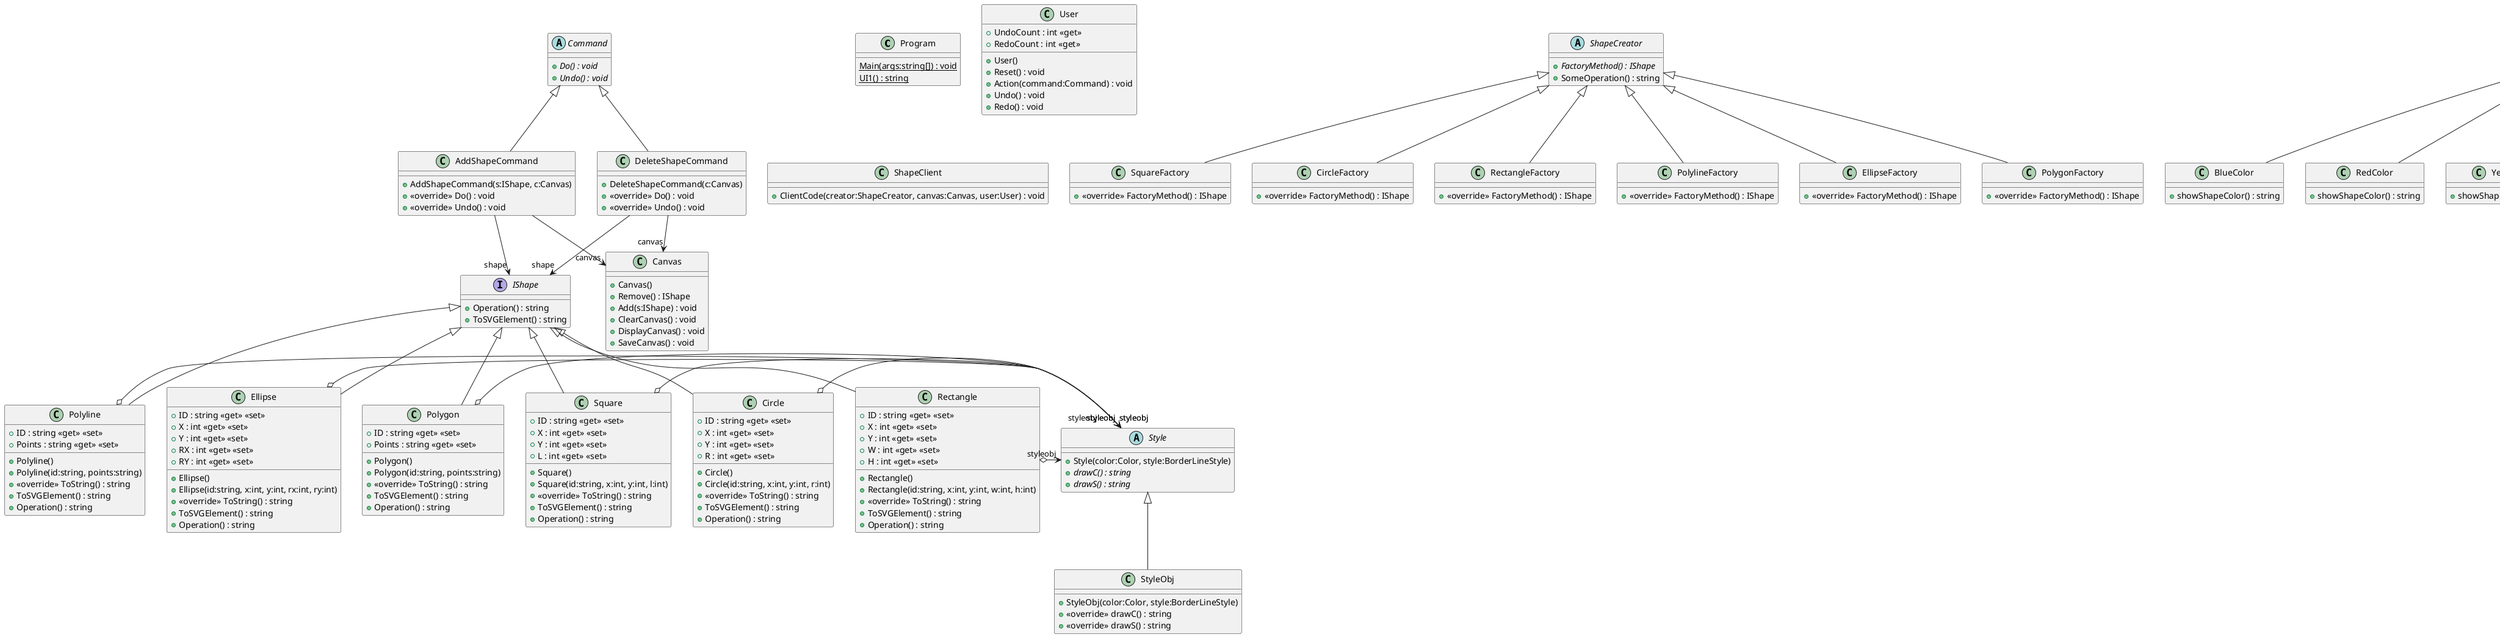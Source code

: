 @startuml
class Program {
    {static} Main(args:string[]) : void
    {static} UI1() : string
}
class Canvas {
    + Canvas()
    + Remove() : IShape
    + Add(s:IShape) : void
    + ClearCanvas() : void
    + DisplayCanvas() : void
    + SaveCanvas() : void
}
class User {
    + UndoCount : int <<get>>
    + RedoCount : int <<get>>
    + User()
    + Reset() : void
    + Action(command:Command) : void
    + Undo() : void
    + Redo() : void
}
abstract class Command {
    + {abstract} Do() : void
    + {abstract} Undo() : void
}
class AddShapeCommand {
    + AddShapeCommand(s:IShape, c:Canvas)
    + <<override>> Do() : void
    + <<override>> Undo() : void
}
class DeleteShapeCommand {
    + DeleteShapeCommand(c:Canvas)
    + <<override>> Do() : void
    + <<override>> Undo() : void
}
abstract class ShapeCreator {
    + {abstract} FactoryMethod() : IShape
    + SomeOperation() : string
}
class SquareFactory {
    + <<override>> FactoryMethod() : IShape
}
class CircleFactory {
    + <<override>> FactoryMethod() : IShape
}
class RectangleFactory {
    + <<override>> FactoryMethod() : IShape
}
class PolylineFactory {
    + <<override>> FactoryMethod() : IShape
}
class EllipseFactory {
    + <<override>> FactoryMethod() : IShape
}
class PolygonFactory {
    + <<override>> FactoryMethod() : IShape
}
interface IShape {
    + Operation() : string
    + ToSVGElement() : string
}
class Square {
    + ID : string <<get>> <<set>>
    + X : int <<get>> <<set>>
    + Y : int <<get>> <<set>>
    + L : int <<get>> <<set>>
    + Square()
    + Square(id:string, x:int, y:int, l:int)
    + <<override>> ToString() : string
    + ToSVGElement() : string
    + Operation() : string
}
class Circle {
    + ID : string <<get>> <<set>>
    + X : int <<get>> <<set>>
    + Y : int <<get>> <<set>>
    + R : int <<get>> <<set>>
    + Circle()
    + Circle(id:string, x:int, y:int, r:int)
    + <<override>> ToString() : string
    + ToSVGElement() : string
    + Operation() : string
}
class Rectangle {
    + ID : string <<get>> <<set>>
    + X : int <<get>> <<set>>
    + Y : int <<get>> <<set>>
    + W : int <<get>> <<set>>
    + H : int <<get>> <<set>>
    + Rectangle()
    + Rectangle(id:string, x:int, y:int, w:int, h:int)
    + <<override>> ToString() : string
    + ToSVGElement() : string
    + Operation() : string
}
class Polyline {
    + ID : string <<get>> <<set>>
    + Points : string <<get>> <<set>>
    + Polyline()
    + Polyline(id:string, points:string)
    + <<override>> ToString() : string
    + ToSVGElement() : string
    + Operation() : string
}
class Ellipse {
    + ID : string <<get>> <<set>>
    + X : int <<get>> <<set>>
    + Y : int <<get>> <<set>>
    + RX : int <<get>> <<set>>
    + RY : int <<get>> <<set>>
    + Ellipse()
    + Ellipse(id:string, x:int, y:int, rx:int, ry:int)
    + <<override>> ToString() : string
    + ToSVGElement() : string
    + Operation() : string
}
class Polygon {
    + ID : string <<get>> <<set>>
    + Points : string <<get>> <<set>>
    + Polygon()
    + Polygon(id:string, points:string)
    + <<override>> ToString() : string
    + ToSVGElement() : string
    + Operation() : string
}
class ShapeClient {
    + ClientCode(creator:ShapeCreator, canvas:Canvas, user:User) : void
}
interface Color {
    + showShapeColor() : string
}
interface BorderLineStyle {
    + showShapeStyle() : string
}
class SquareStyle {
    + showShapeStyle() : string
}
class RoundStyle {
    + showShapeStyle() : string
}
class BlueColor {
    + showShapeColor() : string
}
class RedColor {
    + showShapeColor() : string
}
class YellowColor {
    + showShapeColor() : string
}
class GreenColor {
    + showShapeColor() : string
}
class OrangeColor {
    + showShapeColor() : string
}
class PurpleColor {
    + showShapeColor() : string
}
abstract class Style {
    + Style(color:Color, style:BorderLineStyle)
    + {abstract} drawC() : string
    + {abstract} drawS() : string
}
class StyleObj {
    + StyleObj(color:Color, style:BorderLineStyle)
    + <<override>> drawC() : string
    + <<override>> drawS() : string
}
Command <|-- AddShapeCommand
AddShapeCommand --> "shape" IShape
AddShapeCommand --> "canvas" Canvas
Command <|-- DeleteShapeCommand
DeleteShapeCommand --> "shape" IShape
DeleteShapeCommand --> "canvas" Canvas
ShapeCreator <|-- SquareFactory
ShapeCreator <|-- CircleFactory
ShapeCreator <|-- RectangleFactory
ShapeCreator <|-- PolylineFactory
ShapeCreator <|-- EllipseFactory
ShapeCreator <|-- PolygonFactory
IShape <|-- Square
Square o-> "styleobj" Style
IShape <|-- Circle
Circle o-> "styleobj" Style
IShape <|-- Rectangle
Rectangle o-> "styleobj" Style
IShape <|-- Polyline
Polyline o-> "styleobj" Style
IShape <|-- Ellipse
Ellipse o-> "styleobj" Style
IShape <|-- Polygon
Polygon o-> "styleobj" Style
BorderLineStyle <|-- SquareStyle
BorderLineStyle <|-- RoundStyle
Color <|-- BlueColor
Color <|-- RedColor
Color <|-- YellowColor
Color <|-- GreenColor
Color <|-- OrangeColor
Color <|-- PurpleColor
Style <|-- StyleObj
@enduml
